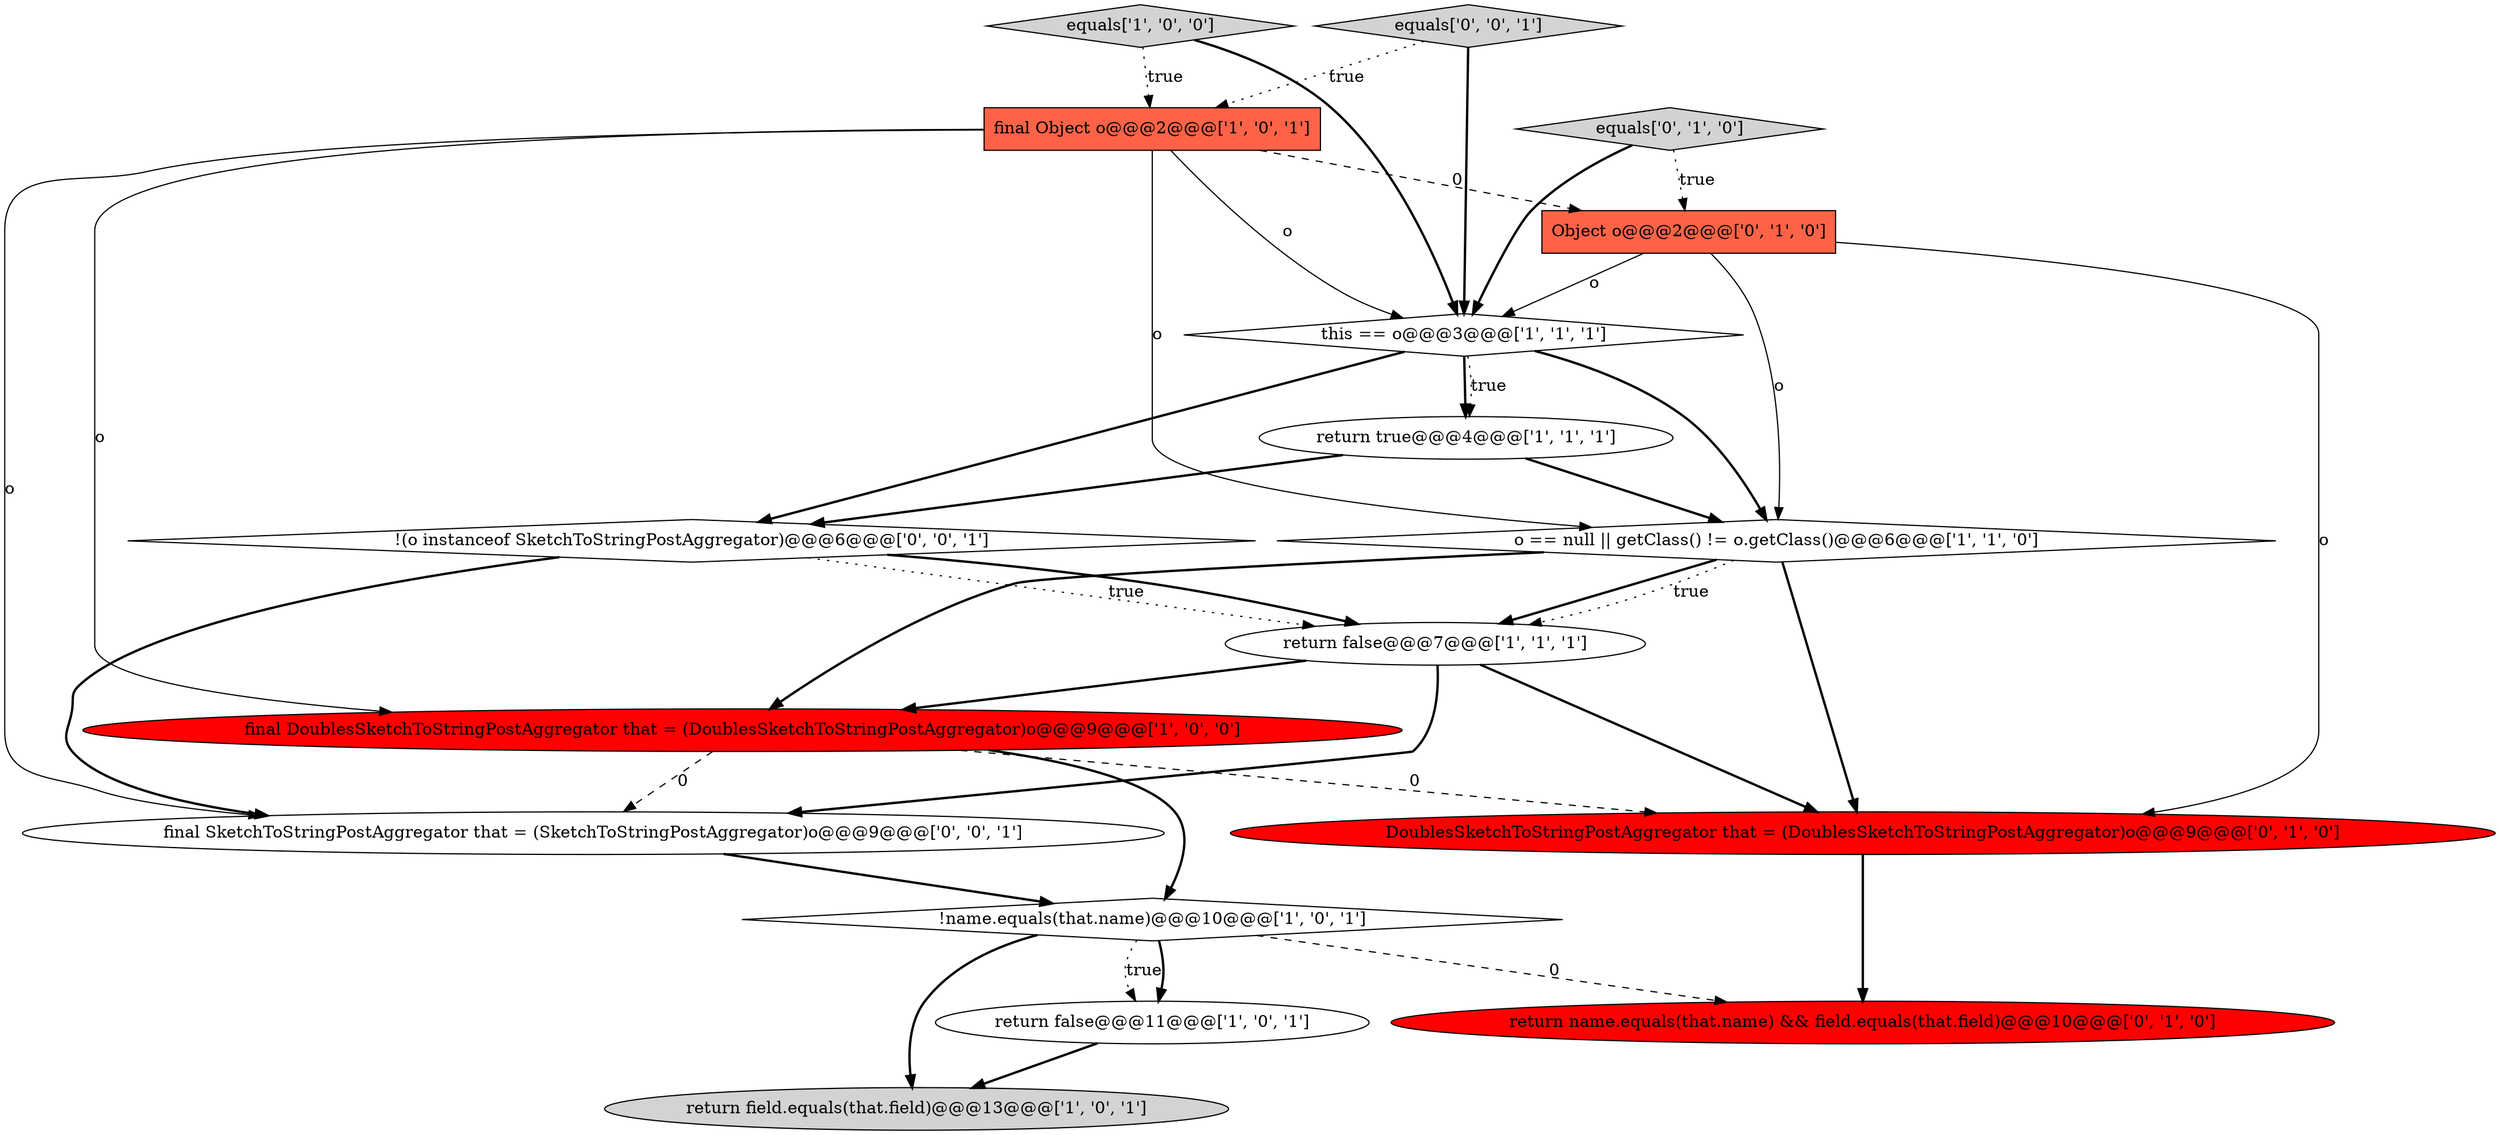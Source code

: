 digraph {
3 [style = filled, label = "return field.equals(that.field)@@@13@@@['1', '0', '1']", fillcolor = lightgray, shape = ellipse image = "AAA0AAABBB1BBB"];
16 [style = filled, label = "!(o instanceof SketchToStringPostAggregator)@@@6@@@['0', '0', '1']", fillcolor = white, shape = diamond image = "AAA0AAABBB3BBB"];
14 [style = filled, label = "equals['0', '0', '1']", fillcolor = lightgray, shape = diamond image = "AAA0AAABBB3BBB"];
6 [style = filled, label = "equals['1', '0', '0']", fillcolor = lightgray, shape = diamond image = "AAA0AAABBB1BBB"];
1 [style = filled, label = "final Object o@@@2@@@['1', '0', '1']", fillcolor = tomato, shape = box image = "AAA0AAABBB1BBB"];
12 [style = filled, label = "return name.equals(that.name) && field.equals(that.field)@@@10@@@['0', '1', '0']", fillcolor = red, shape = ellipse image = "AAA1AAABBB2BBB"];
5 [style = filled, label = "return false@@@11@@@['1', '0', '1']", fillcolor = white, shape = ellipse image = "AAA0AAABBB1BBB"];
10 [style = filled, label = "Object o@@@2@@@['0', '1', '0']", fillcolor = tomato, shape = box image = "AAA1AAABBB2BBB"];
2 [style = filled, label = "!name.equals(that.name)@@@10@@@['1', '0', '1']", fillcolor = white, shape = diamond image = "AAA0AAABBB1BBB"];
0 [style = filled, label = "return true@@@4@@@['1', '1', '1']", fillcolor = white, shape = ellipse image = "AAA0AAABBB1BBB"];
9 [style = filled, label = "final DoublesSketchToStringPostAggregator that = (DoublesSketchToStringPostAggregator)o@@@9@@@['1', '0', '0']", fillcolor = red, shape = ellipse image = "AAA1AAABBB1BBB"];
8 [style = filled, label = "return false@@@7@@@['1', '1', '1']", fillcolor = white, shape = ellipse image = "AAA0AAABBB1BBB"];
13 [style = filled, label = "DoublesSketchToStringPostAggregator that = (DoublesSketchToStringPostAggregator)o@@@9@@@['0', '1', '0']", fillcolor = red, shape = ellipse image = "AAA1AAABBB2BBB"];
7 [style = filled, label = "o == null || getClass() != o.getClass()@@@6@@@['1', '1', '0']", fillcolor = white, shape = diamond image = "AAA0AAABBB1BBB"];
11 [style = filled, label = "equals['0', '1', '0']", fillcolor = lightgray, shape = diamond image = "AAA0AAABBB2BBB"];
15 [style = filled, label = "final SketchToStringPostAggregator that = (SketchToStringPostAggregator)o@@@9@@@['0', '0', '1']", fillcolor = white, shape = ellipse image = "AAA0AAABBB3BBB"];
4 [style = filled, label = "this == o@@@3@@@['1', '1', '1']", fillcolor = white, shape = diamond image = "AAA0AAABBB1BBB"];
7->13 [style = bold, label=""];
5->3 [style = bold, label=""];
16->8 [style = dotted, label="true"];
16->15 [style = bold, label=""];
0->16 [style = bold, label=""];
15->2 [style = bold, label=""];
8->15 [style = bold, label=""];
16->8 [style = bold, label=""];
9->2 [style = bold, label=""];
11->10 [style = dotted, label="true"];
2->3 [style = bold, label=""];
4->0 [style = dotted, label="true"];
11->4 [style = bold, label=""];
6->1 [style = dotted, label="true"];
1->10 [style = dashed, label="0"];
7->8 [style = bold, label=""];
4->7 [style = bold, label=""];
10->4 [style = solid, label="o"];
4->0 [style = bold, label=""];
0->7 [style = bold, label=""];
7->9 [style = bold, label=""];
6->4 [style = bold, label=""];
2->12 [style = dashed, label="0"];
14->4 [style = bold, label=""];
1->15 [style = solid, label="o"];
13->12 [style = bold, label=""];
9->15 [style = dashed, label="0"];
9->13 [style = dashed, label="0"];
8->9 [style = bold, label=""];
1->9 [style = solid, label="o"];
1->7 [style = solid, label="o"];
14->1 [style = dotted, label="true"];
10->7 [style = solid, label="o"];
10->13 [style = solid, label="o"];
2->5 [style = dotted, label="true"];
7->8 [style = dotted, label="true"];
4->16 [style = bold, label=""];
8->13 [style = bold, label=""];
2->5 [style = bold, label=""];
1->4 [style = solid, label="o"];
}
